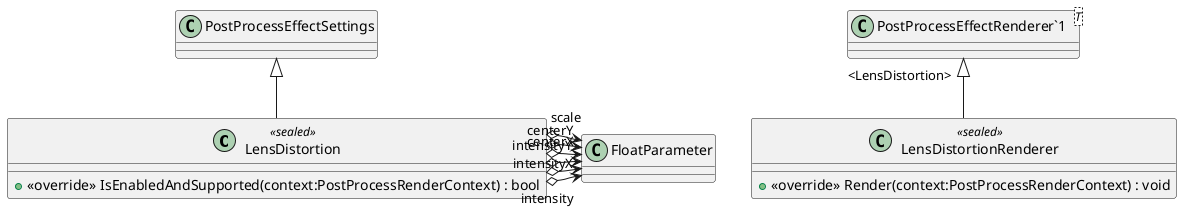 @startuml
class LensDistortion <<sealed>> {
    + <<override>> IsEnabledAndSupported(context:PostProcessRenderContext) : bool
}
class LensDistortionRenderer <<sealed>> {
    + <<override>> Render(context:PostProcessRenderContext) : void
}
class "PostProcessEffectRenderer`1"<T> {
}
PostProcessEffectSettings <|-- LensDistortion
LensDistortion o-> "intensity" FloatParameter
LensDistortion o-> "intensityX" FloatParameter
LensDistortion o-> "intensityY" FloatParameter
LensDistortion o-> "centerX" FloatParameter
LensDistortion o-> "centerY" FloatParameter
LensDistortion o-> "scale" FloatParameter
"PostProcessEffectRenderer`1" "<LensDistortion>" <|-- LensDistortionRenderer
@enduml
